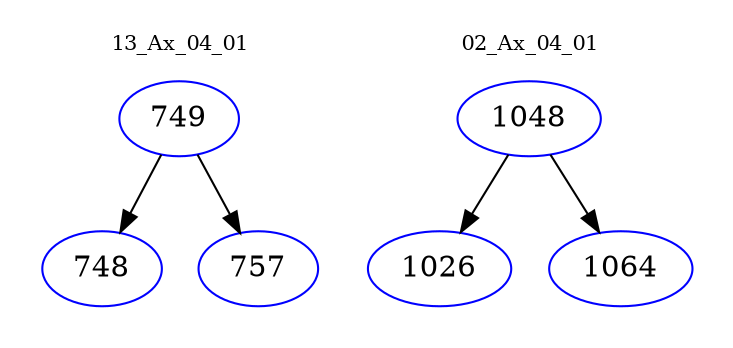 digraph{
subgraph cluster_0 {
color = white
label = "13_Ax_04_01";
fontsize=10;
T0_749 [label="749", color="blue"]
T0_749 -> T0_748 [color="black"]
T0_748 [label="748", color="blue"]
T0_749 -> T0_757 [color="black"]
T0_757 [label="757", color="blue"]
}
subgraph cluster_1 {
color = white
label = "02_Ax_04_01";
fontsize=10;
T1_1048 [label="1048", color="blue"]
T1_1048 -> T1_1026 [color="black"]
T1_1026 [label="1026", color="blue"]
T1_1048 -> T1_1064 [color="black"]
T1_1064 [label="1064", color="blue"]
}
}
